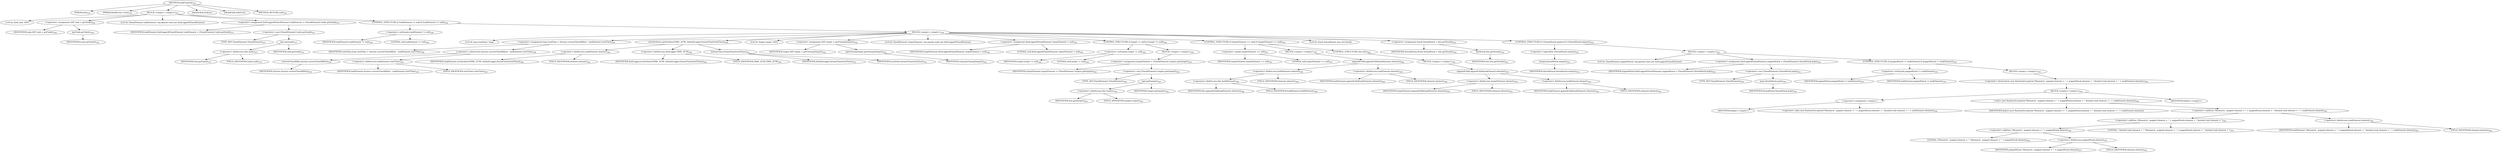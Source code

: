 digraph "taskFinished" {  
"708" [label = <(METHOD,taskFinished)<SUB>335</SUB>> ]
"33" [label = <(PARAM,this)<SUB>335</SUB>> ]
"709" [label = <(PARAM,BuildEvent event)<SUB>335</SUB>> ]
"710" [label = <(BLOCK,&lt;empty&gt;,&lt;empty&gt;)<SUB>335</SUB>> ]
"711" [label = <(LOCAL,Task task: ANY)> ]
"712" [label = <(&lt;operator&gt;.assignment,ANY task = getTask())<SUB>336</SUB>> ]
"713" [label = <(IDENTIFIER,task,ANY task = getTask())<SUB>336</SUB>> ]
"714" [label = <(getTask,getTask())<SUB>336</SUB>> ]
"715" [label = <(IDENTIFIER,event,getTask())<SUB>336</SUB>> ]
"716" [label = <(LOCAL,TimedElement taskElement: org.apache.tools.ant.XmlLogger$TimedElement)> ]
"717" [label = <(&lt;operator&gt;.assignment,XmlLogger$TimedElement taskElement = (TimedElement) tasks.get(task))<SUB>337</SUB>> ]
"718" [label = <(IDENTIFIER,taskElement,XmlLogger$TimedElement taskElement = (TimedElement) tasks.get(task))<SUB>337</SUB>> ]
"719" [label = <(&lt;operator&gt;.cast,(TimedElement) tasks.get(task))<SUB>337</SUB>> ]
"720" [label = <(TYPE_REF,TimedElement,TimedElement)<SUB>337</SUB>> ]
"721" [label = <(get,get(task))<SUB>337</SUB>> ]
"722" [label = <(&lt;operator&gt;.fieldAccess,this.tasks)<SUB>337</SUB>> ]
"723" [label = <(IDENTIFIER,this,get(task))<SUB>337</SUB>> ]
"724" [label = <(FIELD_IDENTIFIER,tasks,tasks)<SUB>337</SUB>> ]
"725" [label = <(IDENTIFIER,task,get(task))<SUB>337</SUB>> ]
"726" [label = <(CONTROL_STRUCTURE,if (taskElement != null),if (taskElement != null))<SUB>338</SUB>> ]
"727" [label = <(&lt;operator&gt;.notEquals,taskElement != null)<SUB>338</SUB>> ]
"728" [label = <(IDENTIFIER,taskElement,taskElement != null)<SUB>338</SUB>> ]
"729" [label = <(LITERAL,null,taskElement != null)<SUB>338</SUB>> ]
"730" [label = <(BLOCK,&lt;empty&gt;,&lt;empty&gt;)<SUB>338</SUB>> ]
"731" [label = <(LOCAL,long totalTime: long)> ]
"732" [label = <(&lt;operator&gt;.assignment,long totalTime = System.currentTimeMillis() - taskElement.startTime)<SUB>339</SUB>> ]
"733" [label = <(IDENTIFIER,totalTime,long totalTime = System.currentTimeMillis() - taskElement.startTime)<SUB>339</SUB>> ]
"734" [label = <(&lt;operator&gt;.subtraction,System.currentTimeMillis() - taskElement.startTime)<SUB>339</SUB>> ]
"735" [label = <(currentTimeMillis,System.currentTimeMillis())<SUB>339</SUB>> ]
"736" [label = <(IDENTIFIER,System,System.currentTimeMillis())<SUB>339</SUB>> ]
"737" [label = <(&lt;operator&gt;.fieldAccess,taskElement.startTime)<SUB>339</SUB>> ]
"738" [label = <(IDENTIFIER,taskElement,System.currentTimeMillis() - taskElement.startTime)<SUB>339</SUB>> ]
"739" [label = <(FIELD_IDENTIFIER,startTime,startTime)<SUB>339</SUB>> ]
"740" [label = <(setAttribute,setAttribute(TIME_ATTR, DefaultLogger.formatTime(totalTime)))<SUB>340</SUB>> ]
"741" [label = <(&lt;operator&gt;.fieldAccess,taskElement.element)<SUB>340</SUB>> ]
"742" [label = <(IDENTIFIER,taskElement,setAttribute(TIME_ATTR, DefaultLogger.formatTime(totalTime)))<SUB>340</SUB>> ]
"743" [label = <(FIELD_IDENTIFIER,element,element)<SUB>340</SUB>> ]
"744" [label = <(&lt;operator&gt;.fieldAccess,XmlLogger.TIME_ATTR)<SUB>340</SUB>> ]
"745" [label = <(IDENTIFIER,XmlLogger,setAttribute(TIME_ATTR, DefaultLogger.formatTime(totalTime)))<SUB>340</SUB>> ]
"746" [label = <(FIELD_IDENTIFIER,TIME_ATTR,TIME_ATTR)<SUB>340</SUB>> ]
"747" [label = <(formatTime,formatTime(totalTime))<SUB>341</SUB>> ]
"748" [label = <(IDENTIFIER,DefaultLogger,formatTime(totalTime))<SUB>341</SUB>> ]
"749" [label = <(IDENTIFIER,totalTime,formatTime(totalTime))<SUB>341</SUB>> ]
"750" [label = <(LOCAL,Target target: ANY)> ]
"751" [label = <(&lt;operator&gt;.assignment,ANY target = getOwningTarget())<SUB>342</SUB>> ]
"752" [label = <(IDENTIFIER,target,ANY target = getOwningTarget())<SUB>342</SUB>> ]
"753" [label = <(getOwningTarget,getOwningTarget())<SUB>342</SUB>> ]
"754" [label = <(IDENTIFIER,task,getOwningTarget())<SUB>342</SUB>> ]
"755" [label = <(LOCAL,TimedElement targetElement: org.apache.tools.ant.XmlLogger$TimedElement)> ]
"756" [label = <(&lt;operator&gt;.assignment,XmlLogger$TimedElement targetElement = null)<SUB>343</SUB>> ]
"757" [label = <(IDENTIFIER,targetElement,XmlLogger$TimedElement targetElement = null)<SUB>343</SUB>> ]
"758" [label = <(LITERAL,null,XmlLogger$TimedElement targetElement = null)<SUB>343</SUB>> ]
"759" [label = <(CONTROL_STRUCTURE,if (target != null),if (target != null))<SUB>344</SUB>> ]
"760" [label = <(&lt;operator&gt;.notEquals,target != null)<SUB>344</SUB>> ]
"761" [label = <(IDENTIFIER,target,target != null)<SUB>344</SUB>> ]
"762" [label = <(LITERAL,null,target != null)<SUB>344</SUB>> ]
"763" [label = <(BLOCK,&lt;empty&gt;,&lt;empty&gt;)<SUB>344</SUB>> ]
"764" [label = <(&lt;operator&gt;.assignment,targetElement = (TimedElement) targets.get(target))<SUB>345</SUB>> ]
"765" [label = <(IDENTIFIER,targetElement,targetElement = (TimedElement) targets.get(target))<SUB>345</SUB>> ]
"766" [label = <(&lt;operator&gt;.cast,(TimedElement) targets.get(target))<SUB>345</SUB>> ]
"767" [label = <(TYPE_REF,TimedElement,TimedElement)<SUB>345</SUB>> ]
"768" [label = <(get,get(target))<SUB>345</SUB>> ]
"769" [label = <(&lt;operator&gt;.fieldAccess,this.targets)<SUB>345</SUB>> ]
"770" [label = <(IDENTIFIER,this,get(target))<SUB>345</SUB>> ]
"771" [label = <(FIELD_IDENTIFIER,targets,targets)<SUB>345</SUB>> ]
"772" [label = <(IDENTIFIER,target,get(target))<SUB>345</SUB>> ]
"773" [label = <(CONTROL_STRUCTURE,if (targetElement == null),if (targetElement == null))<SUB>347</SUB>> ]
"774" [label = <(&lt;operator&gt;.equals,targetElement == null)<SUB>347</SUB>> ]
"775" [label = <(IDENTIFIER,targetElement,targetElement == null)<SUB>347</SUB>> ]
"776" [label = <(LITERAL,null,targetElement == null)<SUB>347</SUB>> ]
"777" [label = <(BLOCK,&lt;empty&gt;,&lt;empty&gt;)<SUB>347</SUB>> ]
"778" [label = <(appendChild,appendChild(taskElement.element))<SUB>348</SUB>> ]
"779" [label = <(&lt;operator&gt;.fieldAccess,buildElement.element)<SUB>348</SUB>> ]
"780" [label = <(&lt;operator&gt;.fieldAccess,this.buildElement)<SUB>348</SUB>> ]
"781" [label = <(IDENTIFIER,this,appendChild(taskElement.element))<SUB>348</SUB>> ]
"782" [label = <(FIELD_IDENTIFIER,buildElement,buildElement)<SUB>348</SUB>> ]
"783" [label = <(FIELD_IDENTIFIER,element,element)<SUB>348</SUB>> ]
"784" [label = <(&lt;operator&gt;.fieldAccess,taskElement.element)<SUB>348</SUB>> ]
"785" [label = <(IDENTIFIER,taskElement,appendChild(taskElement.element))<SUB>348</SUB>> ]
"786" [label = <(FIELD_IDENTIFIER,element,element)<SUB>348</SUB>> ]
"787" [label = <(CONTROL_STRUCTURE,else,else)<SUB>349</SUB>> ]
"788" [label = <(BLOCK,&lt;empty&gt;,&lt;empty&gt;)<SUB>349</SUB>> ]
"789" [label = <(appendChild,appendChild(taskElement.element))<SUB>350</SUB>> ]
"790" [label = <(&lt;operator&gt;.fieldAccess,targetElement.element)<SUB>350</SUB>> ]
"791" [label = <(IDENTIFIER,targetElement,appendChild(taskElement.element))<SUB>350</SUB>> ]
"792" [label = <(FIELD_IDENTIFIER,element,element)<SUB>350</SUB>> ]
"793" [label = <(&lt;operator&gt;.fieldAccess,taskElement.element)<SUB>350</SUB>> ]
"794" [label = <(IDENTIFIER,taskElement,appendChild(taskElement.element))<SUB>350</SUB>> ]
"795" [label = <(FIELD_IDENTIFIER,element,element)<SUB>350</SUB>> ]
"796" [label = <(LOCAL,Stack threadStack: java.util.Stack)> ]
"797" [label = <(&lt;operator&gt;.assignment,Stack threadStack = this.getStack())<SUB>352</SUB>> ]
"798" [label = <(IDENTIFIER,threadStack,Stack threadStack = this.getStack())<SUB>352</SUB>> ]
"799" [label = <(getStack,this.getStack())<SUB>352</SUB>> ]
"32" [label = <(IDENTIFIER,this,this.getStack())<SUB>352</SUB>> ]
"800" [label = <(CONTROL_STRUCTURE,if (!threadStack.empty()),if (!threadStack.empty()))<SUB>353</SUB>> ]
"801" [label = <(&lt;operator&gt;.logicalNot,!threadStack.empty())<SUB>353</SUB>> ]
"802" [label = <(empty,threadStack.empty())<SUB>353</SUB>> ]
"803" [label = <(IDENTIFIER,threadStack,threadStack.empty())<SUB>353</SUB>> ]
"804" [label = <(BLOCK,&lt;empty&gt;,&lt;empty&gt;)<SUB>353</SUB>> ]
"805" [label = <(LOCAL,TimedElement poppedStack: org.apache.tools.ant.XmlLogger$TimedElement)> ]
"806" [label = <(&lt;operator&gt;.assignment,XmlLogger$TimedElement poppedStack = (TimedElement) threadStack.pop())<SUB>354</SUB>> ]
"807" [label = <(IDENTIFIER,poppedStack,XmlLogger$TimedElement poppedStack = (TimedElement) threadStack.pop())<SUB>354</SUB>> ]
"808" [label = <(&lt;operator&gt;.cast,(TimedElement) threadStack.pop())<SUB>354</SUB>> ]
"809" [label = <(TYPE_REF,TimedElement,TimedElement)<SUB>354</SUB>> ]
"810" [label = <(pop,threadStack.pop())<SUB>354</SUB>> ]
"811" [label = <(IDENTIFIER,threadStack,threadStack.pop())<SUB>354</SUB>> ]
"812" [label = <(CONTROL_STRUCTURE,if (poppedStack != taskElement),if (poppedStack != taskElement))<SUB>355</SUB>> ]
"813" [label = <(&lt;operator&gt;.notEquals,poppedStack != taskElement)<SUB>355</SUB>> ]
"814" [label = <(IDENTIFIER,poppedStack,poppedStack != taskElement)<SUB>355</SUB>> ]
"815" [label = <(IDENTIFIER,taskElement,poppedStack != taskElement)<SUB>355</SUB>> ]
"816" [label = <(BLOCK,&lt;empty&gt;,&lt;empty&gt;)<SUB>355</SUB>> ]
"817" [label = <(&lt;operator&gt;.throw,throw new RuntimeException(&quot;Mismatch - popped element = &quot; + poppedStack.element + &quot; finished task element = &quot; + taskElement.element);)<SUB>356</SUB>> ]
"818" [label = <(BLOCK,&lt;empty&gt;,&lt;empty&gt;)<SUB>356</SUB>> ]
"819" [label = <(&lt;operator&gt;.assignment,&lt;empty&gt;)> ]
"820" [label = <(IDENTIFIER,$obj13,&lt;empty&gt;)> ]
"821" [label = <(&lt;operator&gt;.alloc,new RuntimeException(&quot;Mismatch - popped element = &quot; + poppedStack.element + &quot; finished task element = &quot; + taskElement.element))<SUB>356</SUB>> ]
"822" [label = <(&lt;init&gt;,new RuntimeException(&quot;Mismatch - popped element = &quot; + poppedStack.element + &quot; finished task element = &quot; + taskElement.element))<SUB>356</SUB>> ]
"823" [label = <(IDENTIFIER,$obj13,new RuntimeException(&quot;Mismatch - popped element = &quot; + poppedStack.element + &quot; finished task element = &quot; + taskElement.element))> ]
"824" [label = <(&lt;operator&gt;.addition,&quot;Mismatch - popped element = &quot; + poppedStack.element + &quot; finished task element = &quot; + taskElement.element)<SUB>356</SUB>> ]
"825" [label = <(&lt;operator&gt;.addition,&quot;Mismatch - popped element = &quot; + poppedStack.element + &quot; finished task element = &quot;)<SUB>356</SUB>> ]
"826" [label = <(&lt;operator&gt;.addition,&quot;Mismatch - popped element = &quot; + poppedStack.element)<SUB>356</SUB>> ]
"827" [label = <(LITERAL,&quot;Mismatch - popped element = &quot;,&quot;Mismatch - popped element = &quot; + poppedStack.element)<SUB>356</SUB>> ]
"828" [label = <(&lt;operator&gt;.fieldAccess,poppedStack.element)<SUB>357</SUB>> ]
"829" [label = <(IDENTIFIER,poppedStack,&quot;Mismatch - popped element = &quot; + poppedStack.element)<SUB>357</SUB>> ]
"830" [label = <(FIELD_IDENTIFIER,element,element)<SUB>357</SUB>> ]
"831" [label = <(LITERAL,&quot; finished task element = &quot;,&quot;Mismatch - popped element = &quot; + poppedStack.element + &quot; finished task element = &quot;)<SUB>357</SUB>> ]
"832" [label = <(&lt;operator&gt;.fieldAccess,taskElement.element)<SUB>358</SUB>> ]
"833" [label = <(IDENTIFIER,taskElement,&quot;Mismatch - popped element = &quot; + poppedStack.element + &quot; finished task element = &quot; + taskElement.element)<SUB>358</SUB>> ]
"834" [label = <(FIELD_IDENTIFIER,element,element)<SUB>358</SUB>> ]
"835" [label = <(IDENTIFIER,$obj13,&lt;empty&gt;)> ]
"836" [label = <(MODIFIER,PUBLIC)> ]
"837" [label = <(MODIFIER,VIRTUAL)> ]
"838" [label = <(METHOD_RETURN,void)<SUB>335</SUB>> ]
  "708" -> "33" 
  "708" -> "709" 
  "708" -> "710" 
  "708" -> "836" 
  "708" -> "837" 
  "708" -> "838" 
  "710" -> "711" 
  "710" -> "712" 
  "710" -> "716" 
  "710" -> "717" 
  "710" -> "726" 
  "712" -> "713" 
  "712" -> "714" 
  "714" -> "715" 
  "717" -> "718" 
  "717" -> "719" 
  "719" -> "720" 
  "719" -> "721" 
  "721" -> "722" 
  "721" -> "725" 
  "722" -> "723" 
  "722" -> "724" 
  "726" -> "727" 
  "726" -> "730" 
  "727" -> "728" 
  "727" -> "729" 
  "730" -> "731" 
  "730" -> "732" 
  "730" -> "740" 
  "730" -> "750" 
  "730" -> "751" 
  "730" -> "755" 
  "730" -> "756" 
  "730" -> "759" 
  "730" -> "773" 
  "730" -> "796" 
  "730" -> "797" 
  "730" -> "800" 
  "732" -> "733" 
  "732" -> "734" 
  "734" -> "735" 
  "734" -> "737" 
  "735" -> "736" 
  "737" -> "738" 
  "737" -> "739" 
  "740" -> "741" 
  "740" -> "744" 
  "740" -> "747" 
  "741" -> "742" 
  "741" -> "743" 
  "744" -> "745" 
  "744" -> "746" 
  "747" -> "748" 
  "747" -> "749" 
  "751" -> "752" 
  "751" -> "753" 
  "753" -> "754" 
  "756" -> "757" 
  "756" -> "758" 
  "759" -> "760" 
  "759" -> "763" 
  "760" -> "761" 
  "760" -> "762" 
  "763" -> "764" 
  "764" -> "765" 
  "764" -> "766" 
  "766" -> "767" 
  "766" -> "768" 
  "768" -> "769" 
  "768" -> "772" 
  "769" -> "770" 
  "769" -> "771" 
  "773" -> "774" 
  "773" -> "777" 
  "773" -> "787" 
  "774" -> "775" 
  "774" -> "776" 
  "777" -> "778" 
  "778" -> "779" 
  "778" -> "784" 
  "779" -> "780" 
  "779" -> "783" 
  "780" -> "781" 
  "780" -> "782" 
  "784" -> "785" 
  "784" -> "786" 
  "787" -> "788" 
  "788" -> "789" 
  "789" -> "790" 
  "789" -> "793" 
  "790" -> "791" 
  "790" -> "792" 
  "793" -> "794" 
  "793" -> "795" 
  "797" -> "798" 
  "797" -> "799" 
  "799" -> "32" 
  "800" -> "801" 
  "800" -> "804" 
  "801" -> "802" 
  "802" -> "803" 
  "804" -> "805" 
  "804" -> "806" 
  "804" -> "812" 
  "806" -> "807" 
  "806" -> "808" 
  "808" -> "809" 
  "808" -> "810" 
  "810" -> "811" 
  "812" -> "813" 
  "812" -> "816" 
  "813" -> "814" 
  "813" -> "815" 
  "816" -> "817" 
  "817" -> "818" 
  "818" -> "819" 
  "818" -> "822" 
  "818" -> "835" 
  "819" -> "820" 
  "819" -> "821" 
  "822" -> "823" 
  "822" -> "824" 
  "824" -> "825" 
  "824" -> "832" 
  "825" -> "826" 
  "825" -> "831" 
  "826" -> "827" 
  "826" -> "828" 
  "828" -> "829" 
  "828" -> "830" 
  "832" -> "833" 
  "832" -> "834" 
}
